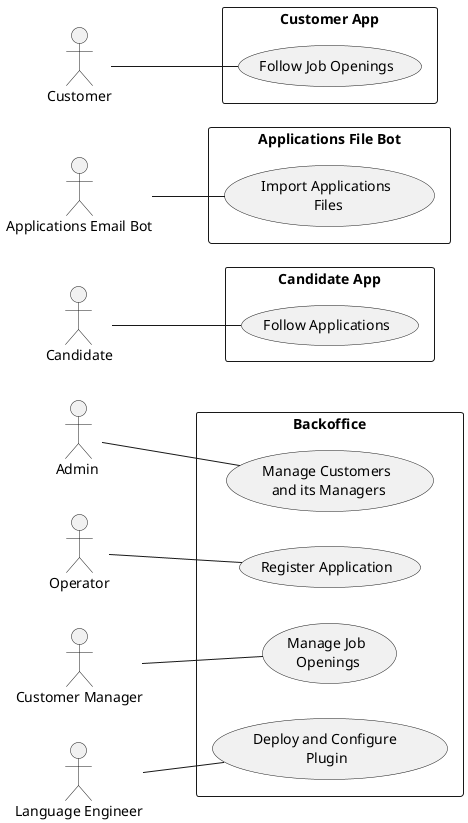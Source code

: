     @startuml
    skinparam monochrome true
    skinparam packageStyle rectangle
    skinparam shadowing false

    actor "Admin " as Admin
    actor Operator
    actor "Customer Manager" as CustomerManager
    actor "Language Engineer" as LanguageEngineer
    actor Candidate
    actor "Applications Email Bot" as ApplicationsEmailBot
    actor Customer
    left to right direction

package Backoffice {

     usecase "Manage Customers\n and its Managers" as UC1
        Admin -- UC1

     usecase "Deploy and Configure \nPlugin" as UC2
                LanguageEngineer -- UC2

     usecase "Register Application" as UC3
            Operator -- UC3

     usecase "Manage Job\n Openings" as UC4
             CustomerManager -- UC4

}

package "Applications File Bot" {

     usecase "Import Applications\n Files" as UC5
        ApplicationsEmailBot -- UC5

}

package "Candidate App" {

     usecase "Follow Applications" as UC6
        Candidate -- UC6

}

package "Customer App" {

     usecase "Follow Job Openings" as UC7
        Customer -- UC7

}
@enduml